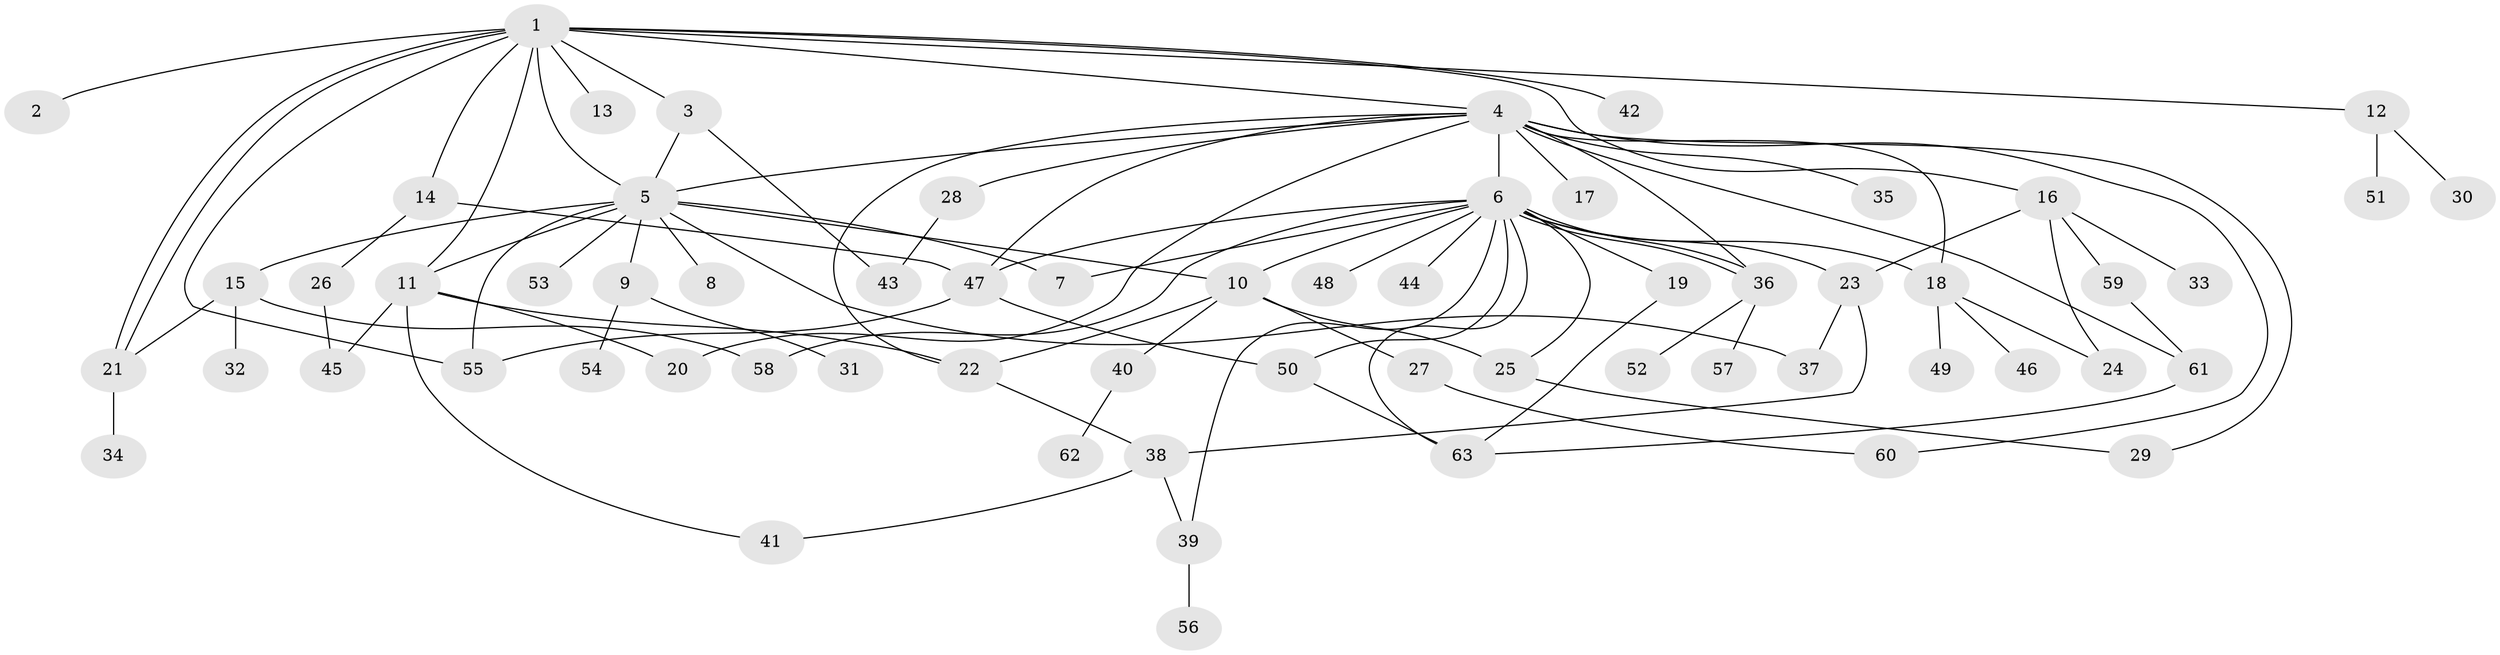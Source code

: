 // Generated by graph-tools (version 1.1) at 2025/48/03/09/25 04:48:15]
// undirected, 63 vertices, 96 edges
graph export_dot {
graph [start="1"]
  node [color=gray90,style=filled];
  1;
  2;
  3;
  4;
  5;
  6;
  7;
  8;
  9;
  10;
  11;
  12;
  13;
  14;
  15;
  16;
  17;
  18;
  19;
  20;
  21;
  22;
  23;
  24;
  25;
  26;
  27;
  28;
  29;
  30;
  31;
  32;
  33;
  34;
  35;
  36;
  37;
  38;
  39;
  40;
  41;
  42;
  43;
  44;
  45;
  46;
  47;
  48;
  49;
  50;
  51;
  52;
  53;
  54;
  55;
  56;
  57;
  58;
  59;
  60;
  61;
  62;
  63;
  1 -- 2;
  1 -- 3;
  1 -- 4;
  1 -- 5;
  1 -- 11;
  1 -- 12;
  1 -- 13;
  1 -- 14;
  1 -- 16;
  1 -- 21;
  1 -- 21;
  1 -- 42;
  1 -- 55;
  3 -- 5;
  3 -- 43;
  4 -- 5;
  4 -- 6;
  4 -- 17;
  4 -- 18;
  4 -- 20;
  4 -- 22;
  4 -- 28;
  4 -- 29;
  4 -- 35;
  4 -- 36;
  4 -- 47;
  4 -- 60;
  4 -- 61;
  5 -- 7;
  5 -- 8;
  5 -- 9;
  5 -- 10;
  5 -- 11;
  5 -- 15;
  5 -- 37;
  5 -- 53;
  5 -- 55;
  6 -- 7;
  6 -- 10;
  6 -- 18;
  6 -- 19;
  6 -- 23;
  6 -- 25;
  6 -- 36;
  6 -- 36;
  6 -- 39;
  6 -- 44;
  6 -- 47;
  6 -- 48;
  6 -- 50;
  6 -- 58;
  6 -- 63;
  9 -- 31;
  9 -- 54;
  10 -- 22;
  10 -- 25;
  10 -- 27;
  10 -- 40;
  11 -- 20;
  11 -- 22;
  11 -- 41;
  11 -- 45;
  12 -- 30;
  12 -- 51;
  14 -- 26;
  14 -- 47;
  15 -- 21;
  15 -- 32;
  15 -- 58;
  16 -- 23;
  16 -- 24;
  16 -- 33;
  16 -- 59;
  18 -- 24;
  18 -- 46;
  18 -- 49;
  19 -- 63;
  21 -- 34;
  22 -- 38;
  23 -- 37;
  23 -- 38;
  25 -- 29;
  26 -- 45;
  27 -- 60;
  28 -- 43;
  36 -- 52;
  36 -- 57;
  38 -- 39;
  38 -- 41;
  39 -- 56;
  40 -- 62;
  47 -- 50;
  47 -- 55;
  50 -- 63;
  59 -- 61;
  61 -- 63;
}
